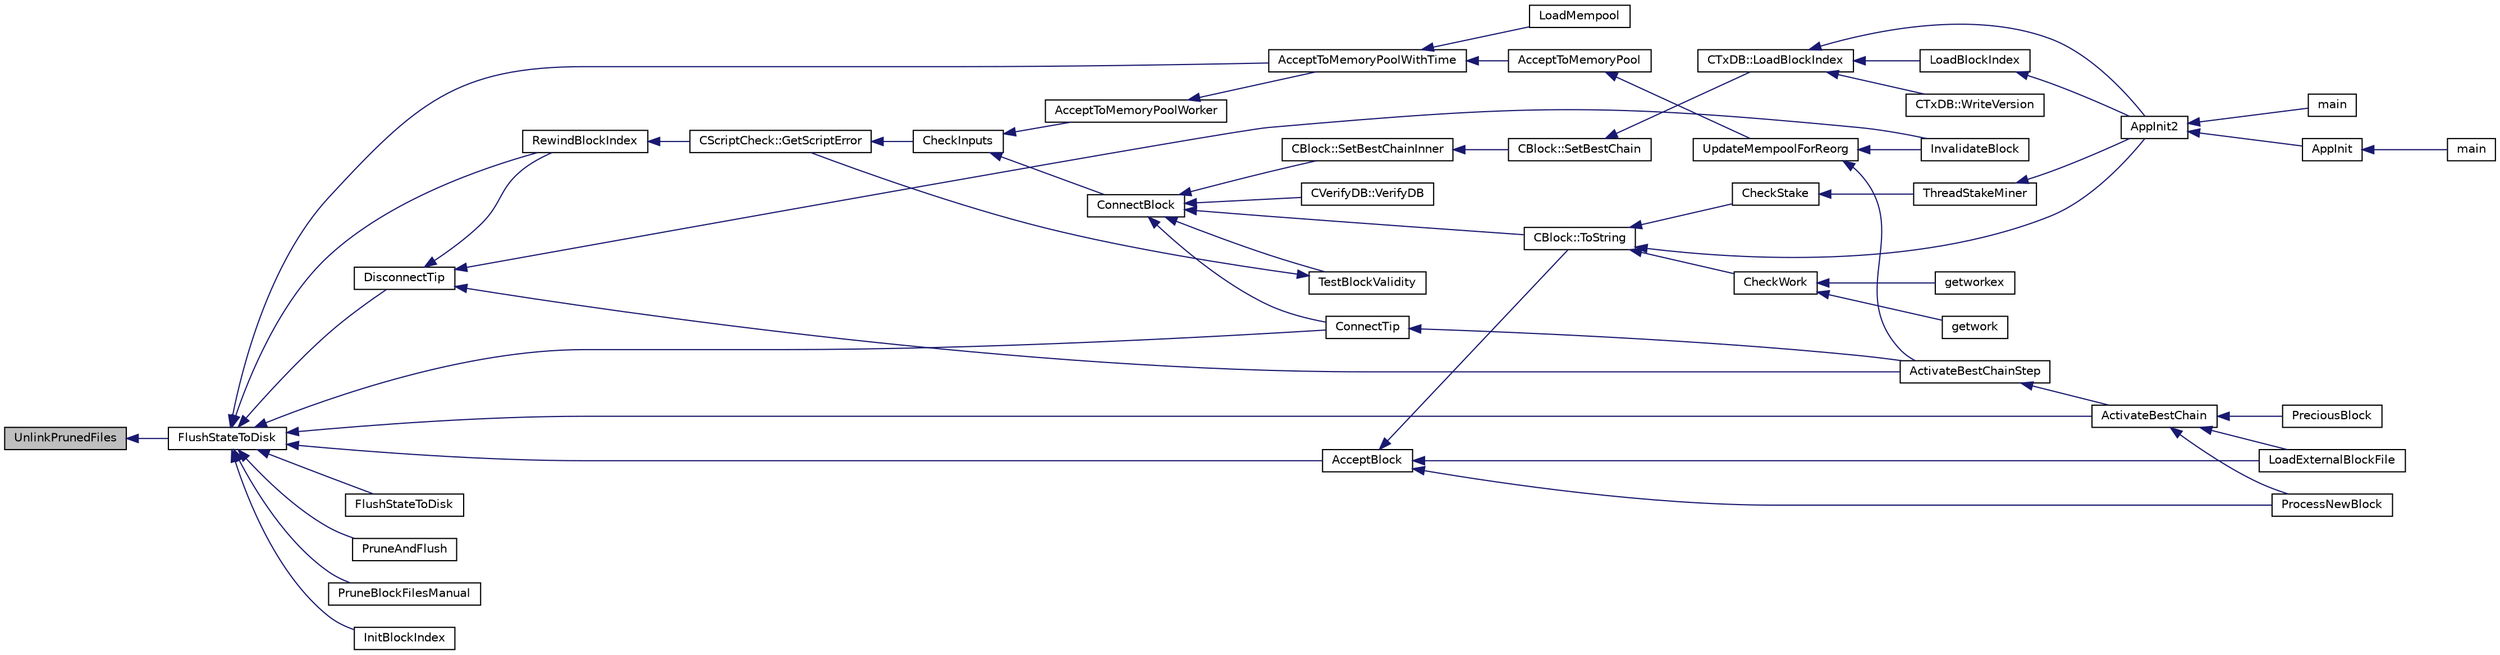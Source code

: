 digraph "UnlinkPrunedFiles"
{
  edge [fontname="Helvetica",fontsize="10",labelfontname="Helvetica",labelfontsize="10"];
  node [fontname="Helvetica",fontsize="10",shape=record];
  rankdir="LR";
  Node5811 [label="UnlinkPrunedFiles",height=0.2,width=0.4,color="black", fillcolor="grey75", style="filled", fontcolor="black"];
  Node5811 -> Node5812 [dir="back",color="midnightblue",fontsize="10",style="solid",fontname="Helvetica"];
  Node5812 [label="FlushStateToDisk",height=0.2,width=0.4,color="black", fillcolor="white", style="filled",URL="$dd/d7d/validation_8cpp.html#a788f3aaee688481378aa35a0e776718a",tooltip="Update the on-disk chain state. "];
  Node5812 -> Node5813 [dir="back",color="midnightblue",fontsize="10",style="solid",fontname="Helvetica"];
  Node5813 [label="AcceptToMemoryPoolWithTime",height=0.2,width=0.4,color="black", fillcolor="white", style="filled",URL="$dd/d7d/validation_8cpp.html#a7e5d2eb678cdda338b2dc803a2d4999f",tooltip="(try to) add transaction to memory pool with a specified acceptance time "];
  Node5813 -> Node5814 [dir="back",color="midnightblue",fontsize="10",style="solid",fontname="Helvetica"];
  Node5814 [label="AcceptToMemoryPool",height=0.2,width=0.4,color="black", fillcolor="white", style="filled",URL="$db/d38/validation_8h.html#a25cdf856fb2107e0e96fd6bf4c0619cb",tooltip="(try to) add transaction to memory pool plTxnReplaced will be appended to with all transactions repla..."];
  Node5814 -> Node5815 [dir="back",color="midnightblue",fontsize="10",style="solid",fontname="Helvetica"];
  Node5815 [label="UpdateMempoolForReorg",height=0.2,width=0.4,color="black", fillcolor="white", style="filled",URL="$dd/d7d/validation_8cpp.html#aaa1204b724d7b62f09ef22df4c6a592d"];
  Node5815 -> Node5816 [dir="back",color="midnightblue",fontsize="10",style="solid",fontname="Helvetica"];
  Node5816 [label="ActivateBestChainStep",height=0.2,width=0.4,color="black", fillcolor="white", style="filled",URL="$dd/d7d/validation_8cpp.html#a4e2b817360d39dc766271f51fc146c96",tooltip="Try to make some progress towards making pindexMostWork the active block. "];
  Node5816 -> Node5817 [dir="back",color="midnightblue",fontsize="10",style="solid",fontname="Helvetica"];
  Node5817 [label="ActivateBestChain",height=0.2,width=0.4,color="black", fillcolor="white", style="filled",URL="$db/d38/validation_8h.html#a81d9ced51eb72d4df66abddb00318b64",tooltip="Find the best known block, and make it the tip of the block chain. "];
  Node5817 -> Node5818 [dir="back",color="midnightblue",fontsize="10",style="solid",fontname="Helvetica"];
  Node5818 [label="PreciousBlock",height=0.2,width=0.4,color="black", fillcolor="white", style="filled",URL="$db/d38/validation_8h.html#a04e493dc156338a1b2f457f7a7feaaa9",tooltip="Mark a block as precious and reorganize. "];
  Node5817 -> Node5819 [dir="back",color="midnightblue",fontsize="10",style="solid",fontname="Helvetica"];
  Node5819 [label="ProcessNewBlock",height=0.2,width=0.4,color="black", fillcolor="white", style="filled",URL="$db/d38/validation_8h.html#a290fce59049c0951b8eb73f0129bf6f0",tooltip="Process an incoming block. "];
  Node5817 -> Node5820 [dir="back",color="midnightblue",fontsize="10",style="solid",fontname="Helvetica"];
  Node5820 [label="LoadExternalBlockFile",height=0.2,width=0.4,color="black", fillcolor="white", style="filled",URL="$db/d38/validation_8h.html#a2233339a13d09038cf2e46f4d0144be4",tooltip="Import blocks from an external file. "];
  Node5815 -> Node5821 [dir="back",color="midnightblue",fontsize="10",style="solid",fontname="Helvetica"];
  Node5821 [label="InvalidateBlock",height=0.2,width=0.4,color="black", fillcolor="white", style="filled",URL="$db/d38/validation_8h.html#adf70cddb5b3b3218a7f22da08dc4a456",tooltip="Mark a block as invalid. "];
  Node5813 -> Node5822 [dir="back",color="midnightblue",fontsize="10",style="solid",fontname="Helvetica"];
  Node5822 [label="LoadMempool",height=0.2,width=0.4,color="black", fillcolor="white", style="filled",URL="$db/d38/validation_8h.html#adea951730b49ef41e5390df5be8d3f1b",tooltip="Load the mempool from disk. "];
  Node5812 -> Node5823 [dir="back",color="midnightblue",fontsize="10",style="solid",fontname="Helvetica"];
  Node5823 [label="FlushStateToDisk",height=0.2,width=0.4,color="black", fillcolor="white", style="filled",URL="$db/d38/validation_8h.html#a0d01c135cc5a05475e3dc3910c9888da",tooltip="Flush all state, indexes and buffers to disk. "];
  Node5812 -> Node5824 [dir="back",color="midnightblue",fontsize="10",style="solid",fontname="Helvetica"];
  Node5824 [label="PruneAndFlush",height=0.2,width=0.4,color="black", fillcolor="white", style="filled",URL="$db/d38/validation_8h.html#afccc404d3f648d7834ee7522ca348b41",tooltip="Prune block files and flush state to disk. "];
  Node5812 -> Node5825 [dir="back",color="midnightblue",fontsize="10",style="solid",fontname="Helvetica"];
  Node5825 [label="DisconnectTip",height=0.2,width=0.4,color="black", fillcolor="white", style="filled",URL="$dd/d7d/validation_8cpp.html#af22a75696068786d303019f31f29eb9e",tooltip="Disconnect chainActive&#39;s tip. "];
  Node5825 -> Node5816 [dir="back",color="midnightblue",fontsize="10",style="solid",fontname="Helvetica"];
  Node5825 -> Node5821 [dir="back",color="midnightblue",fontsize="10",style="solid",fontname="Helvetica"];
  Node5825 -> Node5826 [dir="back",color="midnightblue",fontsize="10",style="solid",fontname="Helvetica"];
  Node5826 [label="RewindBlockIndex",height=0.2,width=0.4,color="black", fillcolor="white", style="filled",URL="$db/d38/validation_8h.html#a2e51de180124822c526ac8f82777fa32",tooltip="When there are blocks in the active chain with missing data, rewind the chainstate and remove them fr..."];
  Node5826 -> Node5827 [dir="back",color="midnightblue",fontsize="10",style="solid",fontname="Helvetica"];
  Node5827 [label="CScriptCheck::GetScriptError",height=0.2,width=0.4,color="black", fillcolor="white", style="filled",URL="$df/d12/class_c_script_check.html#a1340496c37e521c253606b5957173afd"];
  Node5827 -> Node5828 [dir="back",color="midnightblue",fontsize="10",style="solid",fontname="Helvetica"];
  Node5828 [label="CheckInputs",height=0.2,width=0.4,color="black", fillcolor="white", style="filled",URL="$dd/d7d/validation_8cpp.html#a48897c72856156ef5606fc27fe1954f3",tooltip="Check whether all inputs of this transaction are valid (no double spends, scripts & sigs..."];
  Node5828 -> Node5829 [dir="back",color="midnightblue",fontsize="10",style="solid",fontname="Helvetica"];
  Node5829 [label="AcceptToMemoryPoolWorker",height=0.2,width=0.4,color="black", fillcolor="white", style="filled",URL="$dd/d7d/validation_8cpp.html#a274b0623037c72315662a07ecf760176"];
  Node5829 -> Node5813 [dir="back",color="midnightblue",fontsize="10",style="solid",fontname="Helvetica"];
  Node5828 -> Node5830 [dir="back",color="midnightblue",fontsize="10",style="solid",fontname="Helvetica"];
  Node5830 [label="ConnectBlock",height=0.2,width=0.4,color="black", fillcolor="white", style="filled",URL="$dd/d7d/validation_8cpp.html#afafbb35ee38b98e832fcb8b159942055",tooltip="Apply the effects of this block (with given index) on the UTXO set represented by coins..."];
  Node5830 -> Node5831 [dir="back",color="midnightblue",fontsize="10",style="solid",fontname="Helvetica"];
  Node5831 [label="CBlock::SetBestChainInner",height=0.2,width=0.4,color="black", fillcolor="white", style="filled",URL="$d3/d51/class_c_block.html#a82c90ccbecf89a38ff56d8429514e2c2"];
  Node5831 -> Node5832 [dir="back",color="midnightblue",fontsize="10",style="solid",fontname="Helvetica"];
  Node5832 [label="CBlock::SetBestChain",height=0.2,width=0.4,color="black", fillcolor="white", style="filled",URL="$d3/d51/class_c_block.html#a6e308b2d75d1cfc4a75eda36feb60ca1"];
  Node5832 -> Node5833 [dir="back",color="midnightblue",fontsize="10",style="solid",fontname="Helvetica"];
  Node5833 [label="CTxDB::LoadBlockIndex",height=0.2,width=0.4,color="black", fillcolor="white", style="filled",URL="$d9/d8d/class_c_tx_d_b.html#abcb9df0821d996f811f6604b452a26a0"];
  Node5833 -> Node5834 [dir="back",color="midnightblue",fontsize="10",style="solid",fontname="Helvetica"];
  Node5834 [label="AppInit2",height=0.2,width=0.4,color="black", fillcolor="white", style="filled",URL="$d8/dc0/init_8h.html#a1a4c1bfbf6ba1db77e988b89b9cadfd3",tooltip="Initialize ion. "];
  Node5834 -> Node5835 [dir="back",color="midnightblue",fontsize="10",style="solid",fontname="Helvetica"];
  Node5835 [label="AppInit",height=0.2,width=0.4,color="black", fillcolor="white", style="filled",URL="$d4/d35/iond_8cpp.html#ac59316b767e6984e1285f0531275286b"];
  Node5835 -> Node5836 [dir="back",color="midnightblue",fontsize="10",style="solid",fontname="Helvetica"];
  Node5836 [label="main",height=0.2,width=0.4,color="black", fillcolor="white", style="filled",URL="$d4/d35/iond_8cpp.html#a0ddf1224851353fc92bfbff6f499fa97"];
  Node5834 -> Node5837 [dir="back",color="midnightblue",fontsize="10",style="solid",fontname="Helvetica"];
  Node5837 [label="main",height=0.2,width=0.4,color="black", fillcolor="white", style="filled",URL="$d5/d2d/ion_8cpp.html#a0ddf1224851353fc92bfbff6f499fa97"];
  Node5833 -> Node5838 [dir="back",color="midnightblue",fontsize="10",style="solid",fontname="Helvetica"];
  Node5838 [label="LoadBlockIndex",height=0.2,width=0.4,color="black", fillcolor="white", style="filled",URL="$d4/dbf/main_8h.html#a367f303d34b8a5501ac4d77bebab578c"];
  Node5838 -> Node5834 [dir="back",color="midnightblue",fontsize="10",style="solid",fontname="Helvetica"];
  Node5833 -> Node5839 [dir="back",color="midnightblue",fontsize="10",style="solid",fontname="Helvetica"];
  Node5839 [label="CTxDB::WriteVersion",height=0.2,width=0.4,color="black", fillcolor="white", style="filled",URL="$d9/d8d/class_c_tx_d_b.html#aa30dbf235b1c229896097e1eb1ea9520"];
  Node5830 -> Node5840 [dir="back",color="midnightblue",fontsize="10",style="solid",fontname="Helvetica"];
  Node5840 [label="CBlock::ToString",height=0.2,width=0.4,color="black", fillcolor="white", style="filled",URL="$d3/d51/class_c_block.html#a0e8a98f10831c00ae76b3a831c4804e5"];
  Node5840 -> Node5834 [dir="back",color="midnightblue",fontsize="10",style="solid",fontname="Helvetica"];
  Node5840 -> Node5841 [dir="back",color="midnightblue",fontsize="10",style="solid",fontname="Helvetica"];
  Node5841 [label="CheckWork",height=0.2,width=0.4,color="black", fillcolor="white", style="filled",URL="$de/d13/miner_8h.html#aadd8a05aa6d8fae1c0f4daa5e971a12a",tooltip="Check mined proof-of-work block. "];
  Node5841 -> Node5842 [dir="back",color="midnightblue",fontsize="10",style="solid",fontname="Helvetica"];
  Node5842 [label="getworkex",height=0.2,width=0.4,color="black", fillcolor="white", style="filled",URL="$d4/ddd/rpcmining_8cpp.html#aa40f86dc468a3f2ef4a3bba99e20a069"];
  Node5841 -> Node5843 [dir="back",color="midnightblue",fontsize="10",style="solid",fontname="Helvetica"];
  Node5843 [label="getwork",height=0.2,width=0.4,color="black", fillcolor="white", style="filled",URL="$d4/ddd/rpcmining_8cpp.html#a356be62c93d38267a7da9e1cb644d547"];
  Node5840 -> Node5844 [dir="back",color="midnightblue",fontsize="10",style="solid",fontname="Helvetica"];
  Node5844 [label="CheckStake",height=0.2,width=0.4,color="black", fillcolor="white", style="filled",URL="$de/d13/miner_8h.html#a68be4bcfa03b86095641eac5ca996fed",tooltip="Check mined proof-of-stake block. "];
  Node5844 -> Node5845 [dir="back",color="midnightblue",fontsize="10",style="solid",fontname="Helvetica"];
  Node5845 [label="ThreadStakeMiner",height=0.2,width=0.4,color="black", fillcolor="white", style="filled",URL="$d6/de3/miner_8cpp.html#a31faece5ef0e403969b3d3debd79b352"];
  Node5845 -> Node5834 [dir="back",color="midnightblue",fontsize="10",style="solid",fontname="Helvetica"];
  Node5830 -> Node5846 [dir="back",color="midnightblue",fontsize="10",style="solid",fontname="Helvetica"];
  Node5846 [label="ConnectTip",height=0.2,width=0.4,color="black", fillcolor="white", style="filled",URL="$dd/d7d/validation_8cpp.html#a6aed3630ddc1f0822daf257250d4799a",tooltip="Connect a new block to chainActive. "];
  Node5846 -> Node5816 [dir="back",color="midnightblue",fontsize="10",style="solid",fontname="Helvetica"];
  Node5830 -> Node5847 [dir="back",color="midnightblue",fontsize="10",style="solid",fontname="Helvetica"];
  Node5847 [label="TestBlockValidity",height=0.2,width=0.4,color="black", fillcolor="white", style="filled",URL="$db/d38/validation_8h.html#a12c39e969c9077605ae8a91730fb78d3",tooltip="Check a block is completely valid from start to finish (only works on top of our current best block..."];
  Node5847 -> Node5827 [dir="back",color="midnightblue",fontsize="10",style="solid",fontname="Helvetica"];
  Node5830 -> Node5848 [dir="back",color="midnightblue",fontsize="10",style="solid",fontname="Helvetica"];
  Node5848 [label="CVerifyDB::VerifyDB",height=0.2,width=0.4,color="black", fillcolor="white", style="filled",URL="$d7/da0/class_c_verify_d_b.html#af12e07230f20d23cf01d417d0e785c49"];
  Node5812 -> Node5846 [dir="back",color="midnightblue",fontsize="10",style="solid",fontname="Helvetica"];
  Node5812 -> Node5817 [dir="back",color="midnightblue",fontsize="10",style="solid",fontname="Helvetica"];
  Node5812 -> Node5849 [dir="back",color="midnightblue",fontsize="10",style="solid",fontname="Helvetica"];
  Node5849 [label="AcceptBlock",height=0.2,width=0.4,color="black", fillcolor="white", style="filled",URL="$dd/d7d/validation_8cpp.html#aaa7054d6767ac72da76062adba62e296",tooltip="Store block on disk. "];
  Node5849 -> Node5840 [dir="back",color="midnightblue",fontsize="10",style="solid",fontname="Helvetica"];
  Node5849 -> Node5819 [dir="back",color="midnightblue",fontsize="10",style="solid",fontname="Helvetica"];
  Node5849 -> Node5820 [dir="back",color="midnightblue",fontsize="10",style="solid",fontname="Helvetica"];
  Node5812 -> Node5850 [dir="back",color="midnightblue",fontsize="10",style="solid",fontname="Helvetica"];
  Node5850 [label="PruneBlockFilesManual",height=0.2,width=0.4,color="black", fillcolor="white", style="filled",URL="$db/d38/validation_8h.html#a173f79e71650a53a095bc1d88d77d6f9",tooltip="Prune block files up to a given height. "];
  Node5812 -> Node5826 [dir="back",color="midnightblue",fontsize="10",style="solid",fontname="Helvetica"];
  Node5812 -> Node5851 [dir="back",color="midnightblue",fontsize="10",style="solid",fontname="Helvetica"];
  Node5851 [label="InitBlockIndex",height=0.2,width=0.4,color="black", fillcolor="white", style="filled",URL="$db/d38/validation_8h.html#aaf2e19311fff6b9cd421a9a9d59f7ff1",tooltip="Initialize a new block tree database + block data on disk. "];
}
